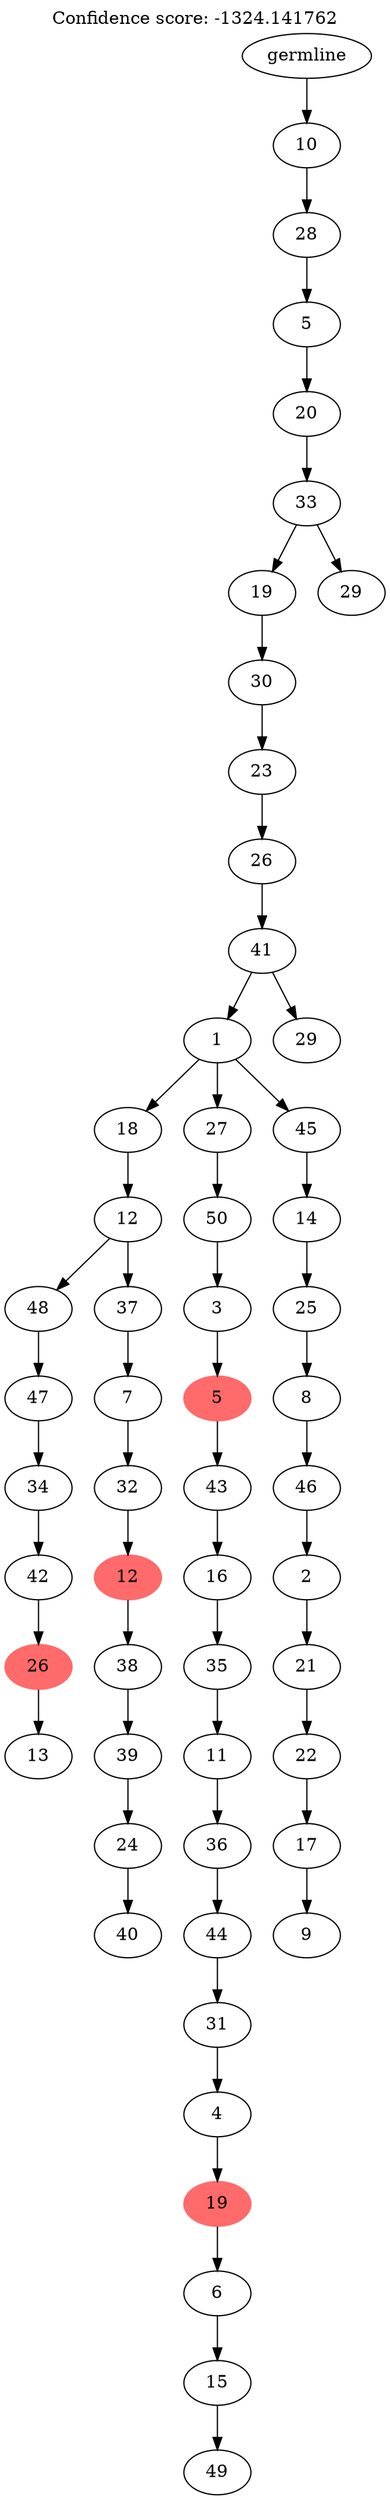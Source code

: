 digraph g {
	"52" -> "53";
	"53" [label="13"];
	"51" -> "52";
	"52" [color=indianred1, style=filled, label="26"];
	"50" -> "51";
	"51" [label="42"];
	"49" -> "50";
	"50" [label="34"];
	"48" -> "49";
	"49" [label="47"];
	"46" -> "47";
	"47" [label="40"];
	"45" -> "46";
	"46" [label="24"];
	"44" -> "45";
	"45" [label="39"];
	"43" -> "44";
	"44" [label="38"];
	"42" -> "43";
	"43" [color=indianred1, style=filled, label="12"];
	"41" -> "42";
	"42" [label="32"];
	"40" -> "41";
	"41" [label="7"];
	"39" -> "40";
	"40" [label="37"];
	"39" -> "48";
	"48" [label="48"];
	"38" -> "39";
	"39" [label="12"];
	"36" -> "37";
	"37" [label="49"];
	"35" -> "36";
	"36" [label="15"];
	"34" -> "35";
	"35" [label="6"];
	"33" -> "34";
	"34" [color=indianred1, style=filled, label="19"];
	"32" -> "33";
	"33" [label="4"];
	"31" -> "32";
	"32" [label="31"];
	"30" -> "31";
	"31" [label="44"];
	"29" -> "30";
	"30" [label="36"];
	"28" -> "29";
	"29" [label="11"];
	"27" -> "28";
	"28" [label="35"];
	"26" -> "27";
	"27" [label="16"];
	"25" -> "26";
	"26" [label="43"];
	"24" -> "25";
	"25" [color=indianred1, style=filled, label="5"];
	"23" -> "24";
	"24" [label="3"];
	"22" -> "23";
	"23" [label="50"];
	"20" -> "21";
	"21" [label="9"];
	"19" -> "20";
	"20" [label="17"];
	"18" -> "19";
	"19" [label="22"];
	"17" -> "18";
	"18" [label="21"];
	"16" -> "17";
	"17" [label="2"];
	"15" -> "16";
	"16" [label="46"];
	"14" -> "15";
	"15" [label="8"];
	"13" -> "14";
	"14" [label="25"];
	"12" -> "13";
	"13" [label="14"];
	"11" -> "12";
	"12" [label="45"];
	"11" -> "22";
	"22" [label="27"];
	"11" -> "38";
	"38" [label="18"];
	"10" -> "11";
	"11" [label="1"];
	"10" -> "54";
	"54" [label="29"];
	"9" -> "10";
	"10" [label="41"];
	"8" -> "9";
	"9" [label="26"];
	"7" -> "8";
	"8" [label="23"];
	"6" -> "7";
	"7" [label="30"];
	"5" -> "6";
	"6" [label="19"];
	"5" -> "55";
	"55" [label="29"];
	"4" -> "5";
	"5" [label="33"];
	"3" -> "4";
	"4" [label="20"];
	"2" -> "3";
	"3" [label="5"];
	"1" -> "2";
	"2" [label="28"];
	"0" -> "1";
	"1" [label="10"];
	"0" [label="germline"];
	labelloc="t";
	label="Confidence score: -1324.141762";
}
